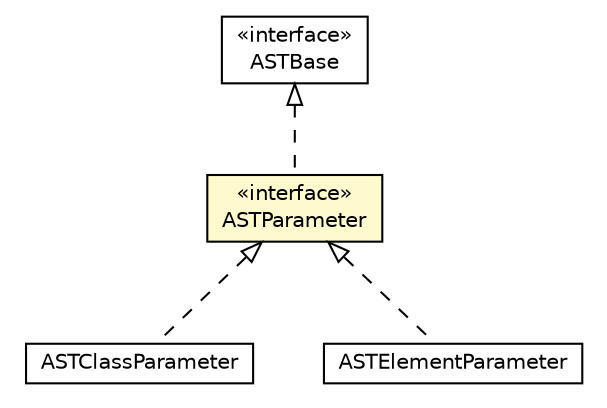 #!/usr/local/bin/dot
#
# Class diagram 
# Generated by UMLGraph version 5.1 (http://www.umlgraph.org/)
#

digraph G {
	edge [fontname="Helvetica",fontsize=10,labelfontname="Helvetica",labelfontsize=10];
	node [fontname="Helvetica",fontsize=10,shape=plaintext];
	nodesep=0.25;
	ranksep=0.5;
	// org.androidtransfuse.analysis.adapter.ASTBase
	c46757 [label=<<table title="org.androidtransfuse.analysis.adapter.ASTBase" border="0" cellborder="1" cellspacing="0" cellpadding="2" port="p" href="./ASTBase.html">
		<tr><td><table border="0" cellspacing="0" cellpadding="1">
<tr><td align="center" balign="center"> &#171;interface&#187; </td></tr>
<tr><td align="center" balign="center"> ASTBase </td></tr>
		</table></td></tr>
		</table>>, fontname="Helvetica", fontcolor="black", fontsize=10.0];
	// org.androidtransfuse.analysis.adapter.ASTClassParameter
	c46761 [label=<<table title="org.androidtransfuse.analysis.adapter.ASTClassParameter" border="0" cellborder="1" cellspacing="0" cellpadding="2" port="p" href="./ASTClassParameter.html">
		<tr><td><table border="0" cellspacing="0" cellpadding="1">
<tr><td align="center" balign="center"> ASTClassParameter </td></tr>
		</table></td></tr>
		</table>>, fontname="Helvetica", fontcolor="black", fontsize=10.0];
	// org.androidtransfuse.analysis.adapter.ASTParameter
	c46766 [label=<<table title="org.androidtransfuse.analysis.adapter.ASTParameter" border="0" cellborder="1" cellspacing="0" cellpadding="2" port="p" bgcolor="lemonChiffon" href="./ASTParameter.html">
		<tr><td><table border="0" cellspacing="0" cellpadding="1">
<tr><td align="center" balign="center"> &#171;interface&#187; </td></tr>
<tr><td align="center" balign="center"> ASTParameter </td></tr>
		</table></td></tr>
		</table>>, fontname="Helvetica", fontcolor="black", fontsize=10.0];
	// org.androidtransfuse.analysis.adapter.ASTElementParameter
	c46776 [label=<<table title="org.androidtransfuse.analysis.adapter.ASTElementParameter" border="0" cellborder="1" cellspacing="0" cellpadding="2" port="p" href="./ASTElementParameter.html">
		<tr><td><table border="0" cellspacing="0" cellpadding="1">
<tr><td align="center" balign="center"> ASTElementParameter </td></tr>
		</table></td></tr>
		</table>>, fontname="Helvetica", fontcolor="black", fontsize=10.0];
	//org.androidtransfuse.analysis.adapter.ASTClassParameter implements org.androidtransfuse.analysis.adapter.ASTParameter
	c46766:p -> c46761:p [dir=back,arrowtail=empty,style=dashed];
	//org.androidtransfuse.analysis.adapter.ASTParameter implements org.androidtransfuse.analysis.adapter.ASTBase
	c46757:p -> c46766:p [dir=back,arrowtail=empty,style=dashed];
	//org.androidtransfuse.analysis.adapter.ASTElementParameter implements org.androidtransfuse.analysis.adapter.ASTParameter
	c46766:p -> c46776:p [dir=back,arrowtail=empty,style=dashed];
}

